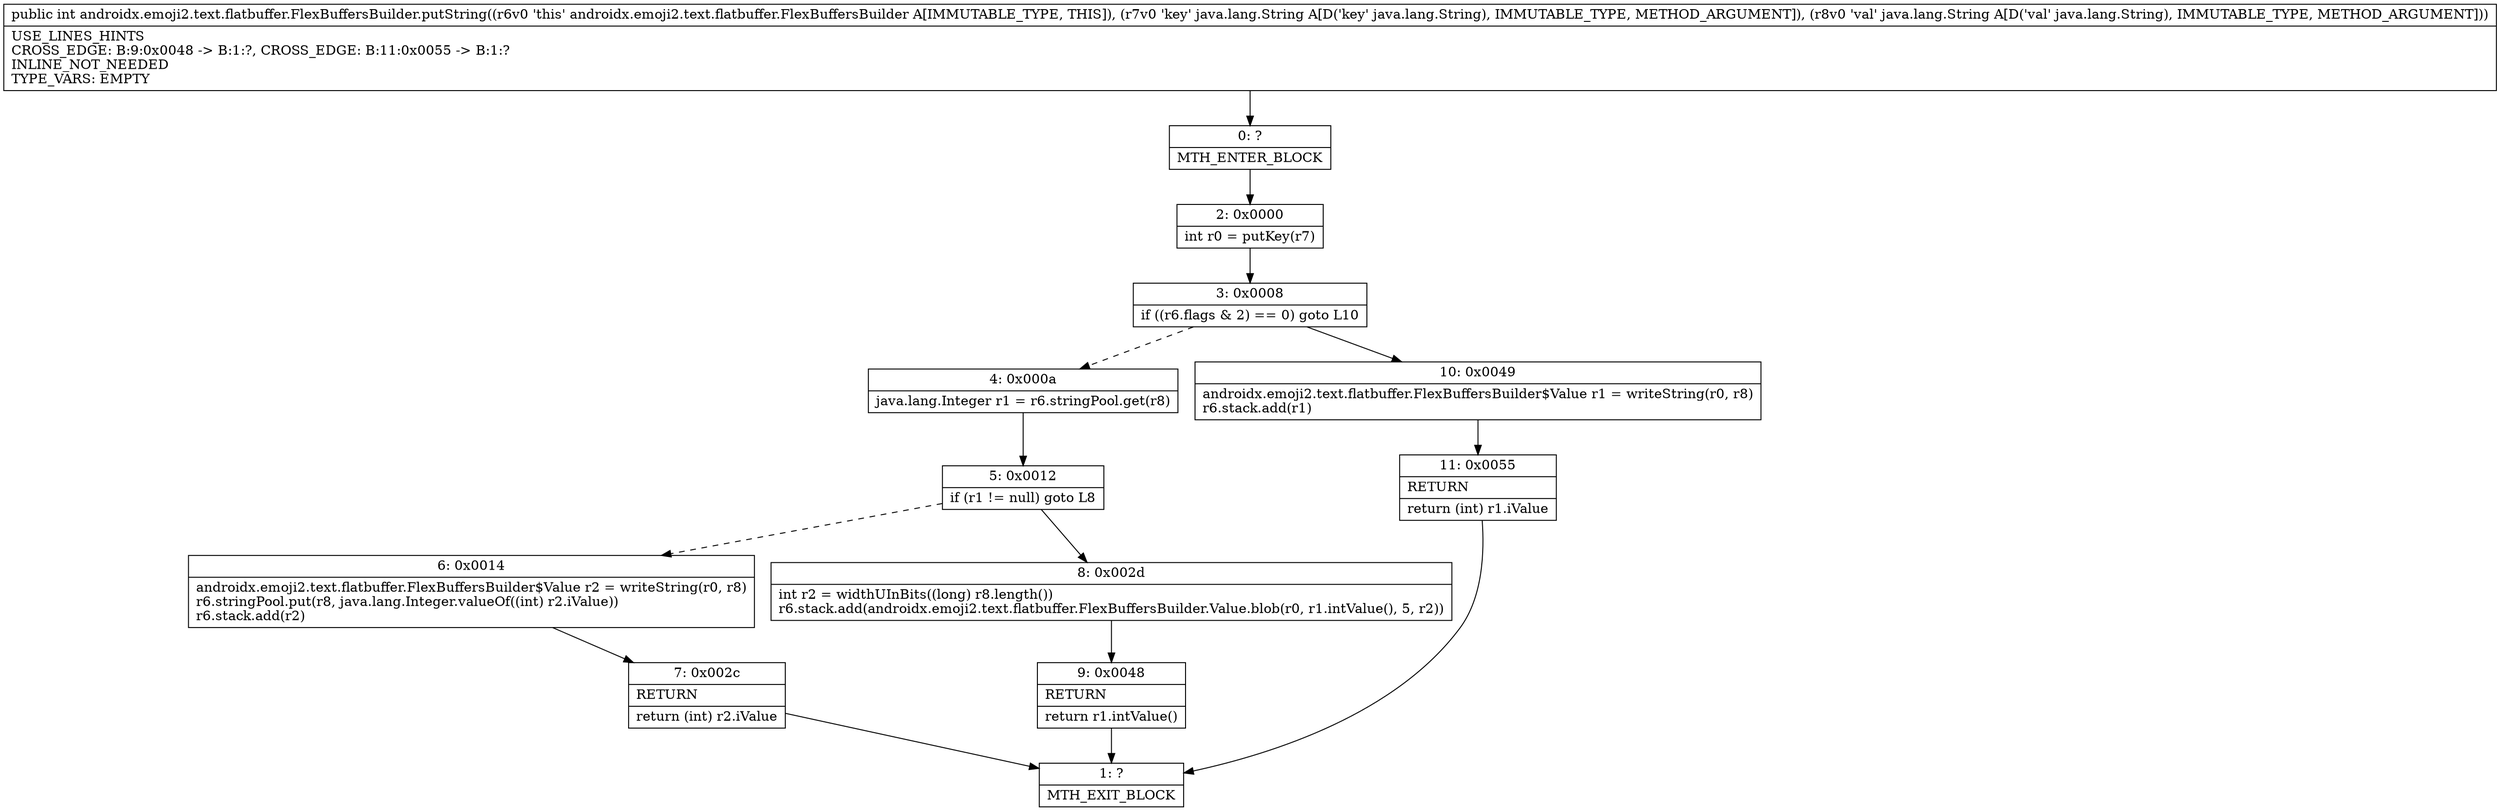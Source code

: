 digraph "CFG forandroidx.emoji2.text.flatbuffer.FlexBuffersBuilder.putString(Ljava\/lang\/String;Ljava\/lang\/String;)I" {
Node_0 [shape=record,label="{0\:\ ?|MTH_ENTER_BLOCK\l}"];
Node_2 [shape=record,label="{2\:\ 0x0000|int r0 = putKey(r7)\l}"];
Node_3 [shape=record,label="{3\:\ 0x0008|if ((r6.flags & 2) == 0) goto L10\l}"];
Node_4 [shape=record,label="{4\:\ 0x000a|java.lang.Integer r1 = r6.stringPool.get(r8)\l}"];
Node_5 [shape=record,label="{5\:\ 0x0012|if (r1 != null) goto L8\l}"];
Node_6 [shape=record,label="{6\:\ 0x0014|androidx.emoji2.text.flatbuffer.FlexBuffersBuilder$Value r2 = writeString(r0, r8)\lr6.stringPool.put(r8, java.lang.Integer.valueOf((int) r2.iValue))\lr6.stack.add(r2)\l}"];
Node_7 [shape=record,label="{7\:\ 0x002c|RETURN\l|return (int) r2.iValue\l}"];
Node_1 [shape=record,label="{1\:\ ?|MTH_EXIT_BLOCK\l}"];
Node_8 [shape=record,label="{8\:\ 0x002d|int r2 = widthUInBits((long) r8.length())\lr6.stack.add(androidx.emoji2.text.flatbuffer.FlexBuffersBuilder.Value.blob(r0, r1.intValue(), 5, r2))\l}"];
Node_9 [shape=record,label="{9\:\ 0x0048|RETURN\l|return r1.intValue()\l}"];
Node_10 [shape=record,label="{10\:\ 0x0049|androidx.emoji2.text.flatbuffer.FlexBuffersBuilder$Value r1 = writeString(r0, r8)\lr6.stack.add(r1)\l}"];
Node_11 [shape=record,label="{11\:\ 0x0055|RETURN\l|return (int) r1.iValue\l}"];
MethodNode[shape=record,label="{public int androidx.emoji2.text.flatbuffer.FlexBuffersBuilder.putString((r6v0 'this' androidx.emoji2.text.flatbuffer.FlexBuffersBuilder A[IMMUTABLE_TYPE, THIS]), (r7v0 'key' java.lang.String A[D('key' java.lang.String), IMMUTABLE_TYPE, METHOD_ARGUMENT]), (r8v0 'val' java.lang.String A[D('val' java.lang.String), IMMUTABLE_TYPE, METHOD_ARGUMENT]))  | USE_LINES_HINTS\lCROSS_EDGE: B:9:0x0048 \-\> B:1:?, CROSS_EDGE: B:11:0x0055 \-\> B:1:?\lINLINE_NOT_NEEDED\lTYPE_VARS: EMPTY\l}"];
MethodNode -> Node_0;Node_0 -> Node_2;
Node_2 -> Node_3;
Node_3 -> Node_4[style=dashed];
Node_3 -> Node_10;
Node_4 -> Node_5;
Node_5 -> Node_6[style=dashed];
Node_5 -> Node_8;
Node_6 -> Node_7;
Node_7 -> Node_1;
Node_8 -> Node_9;
Node_9 -> Node_1;
Node_10 -> Node_11;
Node_11 -> Node_1;
}

